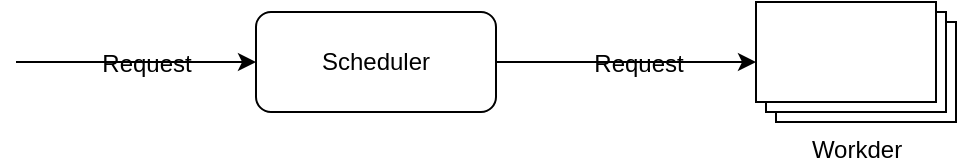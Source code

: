 <mxfile version="12.2.3" type="device" pages="1"><diagram id="p7j2rfDErIL6Ytxz6qKZ" name="Page-1"><mxGraphModel dx="1134" dy="727" grid="1" gridSize="10" guides="1" tooltips="1" connect="1" arrows="1" fold="1" page="1" pageScale="1" pageWidth="1169" pageHeight="1654" math="0" shadow="0"><root><mxCell id="0"/><mxCell id="1" parent="0"/><mxCell id="B8ELHJFPu4YUrS4lFm2T-1" value="Scheduler" style="rounded=1;whiteSpace=wrap;html=1;" vertex="1" parent="1"><mxGeometry x="500" y="210" width="120" height="50" as="geometry"/></mxCell><mxCell id="B8ELHJFPu4YUrS4lFm2T-2" value="" style="endArrow=classic;html=1;entryX=0;entryY=0.5;entryDx=0;entryDy=0;" edge="1" parent="1" target="B8ELHJFPu4YUrS4lFm2T-1"><mxGeometry width="50" height="50" relative="1" as="geometry"><mxPoint x="380" y="235" as="sourcePoint"/><mxPoint x="550" y="280" as="targetPoint"/></mxGeometry></mxCell><mxCell id="B8ELHJFPu4YUrS4lFm2T-3" value="Request" style="text;html=1;resizable=0;points=[];align=center;verticalAlign=middle;labelBackgroundColor=none;fontColor=#000000;" vertex="1" connectable="0" parent="B8ELHJFPu4YUrS4lFm2T-2"><mxGeometry x="0.083" y="-1" relative="1" as="geometry"><mxPoint as="offset"/></mxGeometry></mxCell><mxCell id="B8ELHJFPu4YUrS4lFm2T-4" value="Workder" style="verticalLabelPosition=bottom;verticalAlign=top;html=1;shape=mxgraph.basic.layered_rect;dx=10;outlineConnect=0;fontColor=#000000;" vertex="1" parent="1"><mxGeometry x="750" y="205" width="100" height="60" as="geometry"/></mxCell><mxCell id="B8ELHJFPu4YUrS4lFm2T-6" value="" style="endArrow=classic;html=1;exitX=1;exitY=0.5;exitDx=0;exitDy=0;" edge="1" parent="1" source="B8ELHJFPu4YUrS4lFm2T-1" target="B8ELHJFPu4YUrS4lFm2T-4"><mxGeometry width="50" height="50" relative="1" as="geometry"><mxPoint x="620" y="240" as="sourcePoint"/><mxPoint x="510" y="245" as="targetPoint"/></mxGeometry></mxCell><mxCell id="B8ELHJFPu4YUrS4lFm2T-7" value="Request" style="text;html=1;resizable=0;points=[];align=center;verticalAlign=middle;labelBackgroundColor=none;fontColor=#000000;" vertex="1" connectable="0" parent="B8ELHJFPu4YUrS4lFm2T-6"><mxGeometry x="0.083" y="-1" relative="1" as="geometry"><mxPoint as="offset"/></mxGeometry></mxCell></root></mxGraphModel></diagram></mxfile>
